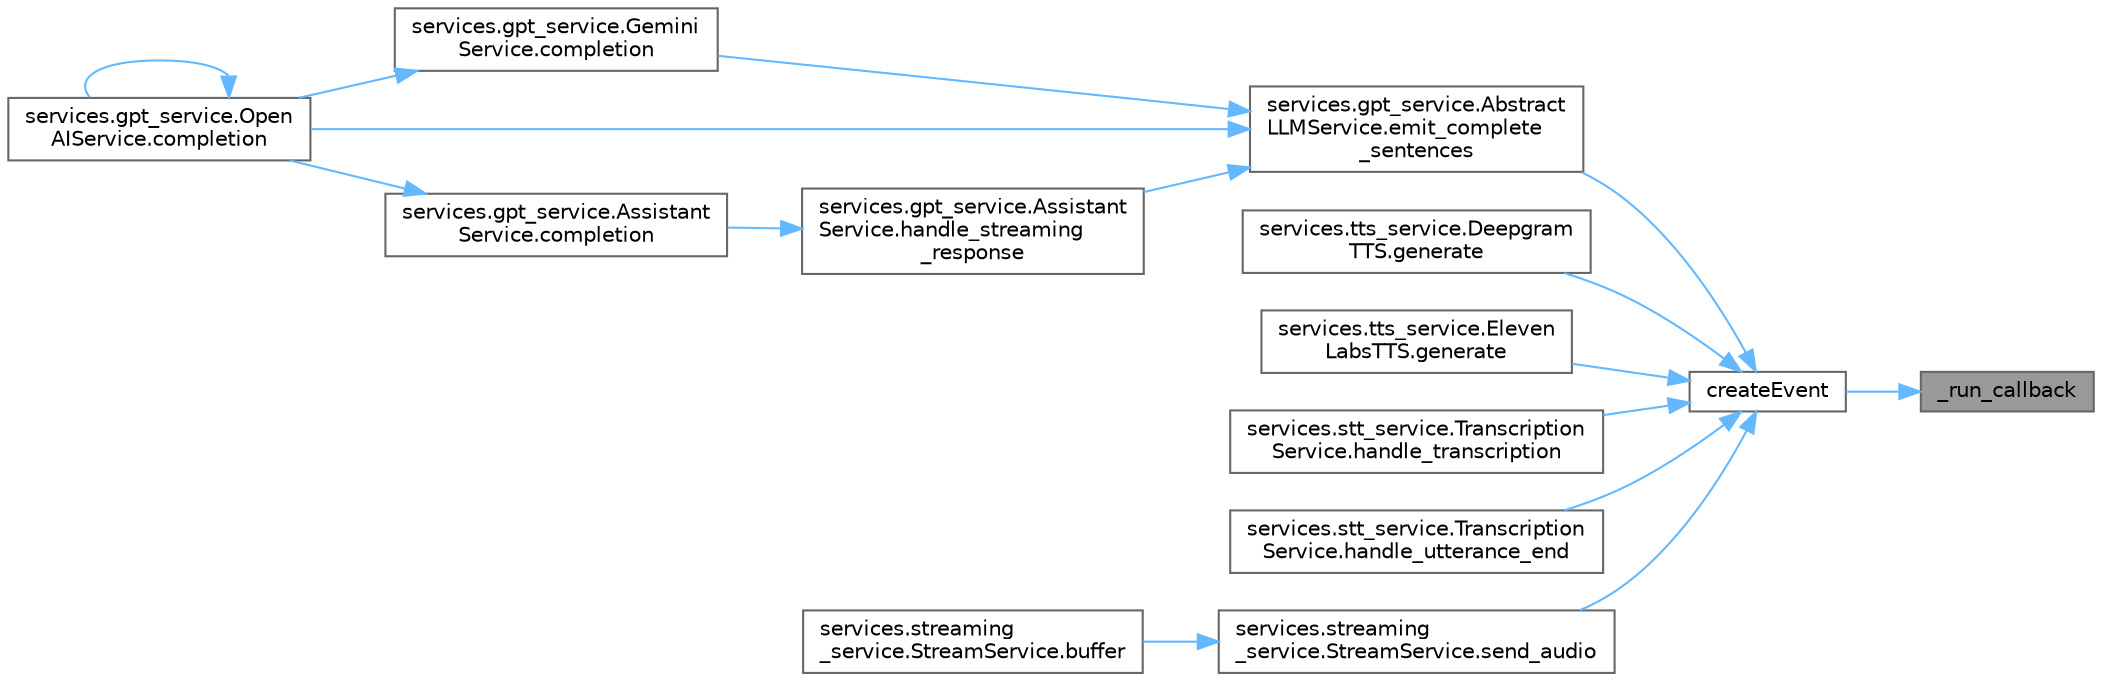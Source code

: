 digraph "_run_callback"
{
 // LATEX_PDF_SIZE
  bgcolor="transparent";
  edge [fontname=Helvetica,fontsize=10,labelfontname=Helvetica,labelfontsize=10];
  node [fontname=Helvetica,fontsize=10,shape=box,height=0.2,width=0.4];
  rankdir="RL";
  Node1 [id="Node000001",label="_run_callback",height=0.2,width=0.4,color="gray40", fillcolor="grey60", style="filled", fontcolor="black",tooltip=" "];
  Node1 -> Node2 [id="edge1_Node000001_Node000002",dir="back",color="steelblue1",style="solid",tooltip=" "];
  Node2 [id="Node000002",label="createEvent",height=0.2,width=0.4,color="grey40", fillcolor="white", style="filled",URL="$classservices_1_1event__manager_1_1_event_handler.html#af0b13c52d513139510df47781cf94ab9",tooltip=" "];
  Node2 -> Node3 [id="edge2_Node000002_Node000003",dir="back",color="steelblue1",style="solid",tooltip=" "];
  Node3 [id="Node000003",label="services.gpt_service.Abstract\lLLMService.emit_complete\l_sentences",height=0.2,width=0.4,color="grey40", fillcolor="white", style="filled",URL="$classservices_1_1gpt__service_1_1_abstract_l_l_m_service.html#a01682f7dddb2777b9499737564c132cf",tooltip=" "];
  Node3 -> Node4 [id="edge3_Node000003_Node000004",dir="back",color="steelblue1",style="solid",tooltip=" "];
  Node4 [id="Node000004",label="services.gpt_service.Gemini\lService.completion",height=0.2,width=0.4,color="grey40", fillcolor="white", style="filled",URL="$classservices_1_1gpt__service_1_1_gemini_service.html#a8683968d4e3145b6c20b2c3cca00edde",tooltip=" "];
  Node4 -> Node5 [id="edge4_Node000004_Node000005",dir="back",color="steelblue1",style="solid",tooltip=" "];
  Node5 [id="Node000005",label="services.gpt_service.Open\lAIService.completion",height=0.2,width=0.4,color="grey40", fillcolor="white", style="filled",URL="$classservices_1_1gpt__service_1_1_open_a_i_service.html#a8683968d4e3145b6c20b2c3cca00edde",tooltip=" "];
  Node5 -> Node5 [id="edge5_Node000005_Node000005",dir="back",color="steelblue1",style="solid",tooltip=" "];
  Node3 -> Node5 [id="edge6_Node000003_Node000005",dir="back",color="steelblue1",style="solid",tooltip=" "];
  Node3 -> Node6 [id="edge7_Node000003_Node000006",dir="back",color="steelblue1",style="solid",tooltip=" "];
  Node6 [id="Node000006",label="services.gpt_service.Assistant\lService.handle_streaming\l_response",height=0.2,width=0.4,color="grey40", fillcolor="white", style="filled",URL="$classservices_1_1gpt__service_1_1_assistant_service.html#a550a9c984b3b99a65e29c54b42482549",tooltip=" "];
  Node6 -> Node7 [id="edge8_Node000006_Node000007",dir="back",color="steelblue1",style="solid",tooltip=" "];
  Node7 [id="Node000007",label="services.gpt_service.Assistant\lService.completion",height=0.2,width=0.4,color="grey40", fillcolor="white", style="filled",URL="$classservices_1_1gpt__service_1_1_assistant_service.html#a8683968d4e3145b6c20b2c3cca00edde",tooltip=" "];
  Node7 -> Node5 [id="edge9_Node000007_Node000005",dir="back",color="steelblue1",style="solid",tooltip=" "];
  Node2 -> Node8 [id="edge10_Node000002_Node000008",dir="back",color="steelblue1",style="solid",tooltip=" "];
  Node8 [id="Node000008",label="services.tts_service.Deepgram\lTTS.generate",height=0.2,width=0.4,color="grey40", fillcolor="white", style="filled",URL="$classservices_1_1tts__service_1_1_deepgram_t_t_s.html#a766e368ad8b2dae2fa64929ae72d4061",tooltip=" "];
  Node2 -> Node9 [id="edge11_Node000002_Node000009",dir="back",color="steelblue1",style="solid",tooltip=" "];
  Node9 [id="Node000009",label="services.tts_service.Eleven\lLabsTTS.generate",height=0.2,width=0.4,color="grey40", fillcolor="white", style="filled",URL="$classservices_1_1tts__service_1_1_eleven_labs_t_t_s.html#a45621db7aedcdad610b0d10294d8fe19",tooltip=" "];
  Node2 -> Node10 [id="edge12_Node000002_Node000010",dir="back",color="steelblue1",style="solid",tooltip=" "];
  Node10 [id="Node000010",label="services.stt_service.Transcription\lService.handle_transcription",height=0.2,width=0.4,color="grey40", fillcolor="white", style="filled",URL="$classservices_1_1stt__service_1_1_transcription_service.html#a43020414e41e57c94c36b4a00118caf7",tooltip=" "];
  Node2 -> Node11 [id="edge13_Node000002_Node000011",dir="back",color="steelblue1",style="solid",tooltip=" "];
  Node11 [id="Node000011",label="services.stt_service.Transcription\lService.handle_utterance_end",height=0.2,width=0.4,color="grey40", fillcolor="white", style="filled",URL="$classservices_1_1stt__service_1_1_transcription_service.html#a070e686fcb21a1e5ec44d3b9acf07ae6",tooltip=" "];
  Node2 -> Node12 [id="edge14_Node000002_Node000012",dir="back",color="steelblue1",style="solid",tooltip=" "];
  Node12 [id="Node000012",label="services.streaming\l_service.StreamService.send_audio",height=0.2,width=0.4,color="grey40", fillcolor="white", style="filled",URL="$classservices_1_1streaming__service_1_1_stream_service.html#a038b22e1ed6a22ab7779e7ea254513fd",tooltip=" "];
  Node12 -> Node13 [id="edge15_Node000012_Node000013",dir="back",color="steelblue1",style="solid",tooltip=" "];
  Node13 [id="Node000013",label="services.streaming\l_service.StreamService.buffer",height=0.2,width=0.4,color="grey40", fillcolor="white", style="filled",URL="$classservices_1_1streaming__service_1_1_stream_service.html#abaa8d74a6e33fc783a991ee3945dafc1",tooltip=" "];
}
